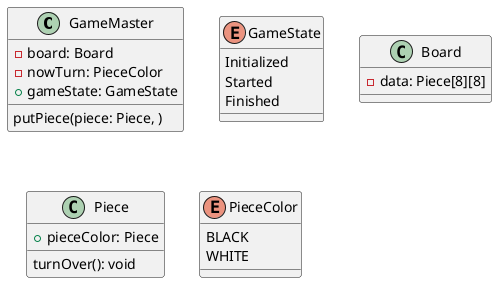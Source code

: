 @startuml class

class GameMaster {
    -board: Board
    -nowTurn: PieceColor
    +gameState: GameState

    putPiece(piece: Piece, )
}

enum GameState {
    Initialized
    Started
    Finished
}

class Board {
    -data: Piece[8][8]

}

class Piece {
    +pieceColor: Piece

    turnOver(): void
}

enum PieceColor {
    BLACK
    WHITE
}

@enduml

